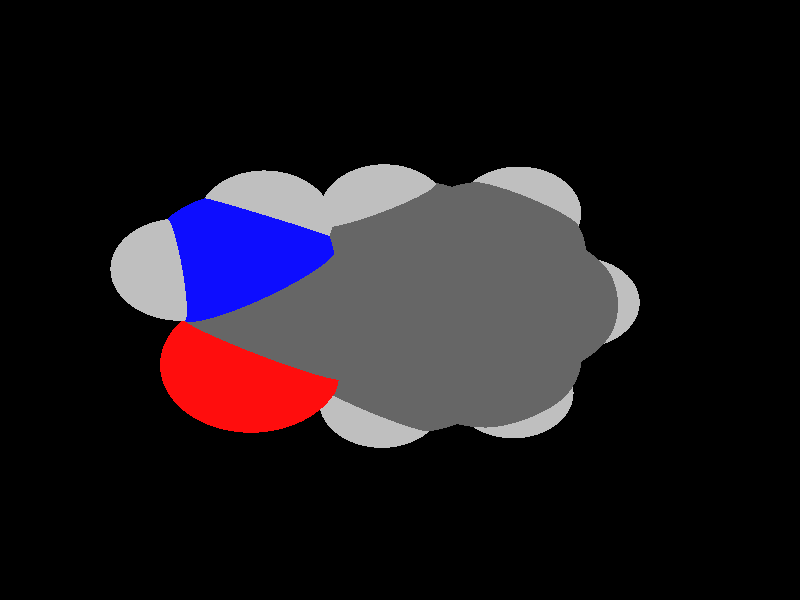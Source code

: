 global_settings {
	ambient_light rgb <0.200000002980232, 0.200000002980232, 0.200000002980232>
	max_trace_level 15
}

background { color rgb <0,0,0> }

camera {
	perspective
	location <-3.08778475145904, 4.7743377451496, 18.5408953543001>
	angle 40
	up <-0.211509530162698, 0.934912327450059, -0.284960801922421>
	right <0.967375099349406, 0.241851752369588, 0.0754529458304023> * 1
	direction <0.139460158500845, -0.259704966948408, -0.955564856162702> }

light_source {
	<21.0310644140985, 47.893367710547, 35.3032510175793>
	color rgb <1, 1, 1>
	fade_distance 86.4793917647436
	fade_power 0
	spotlight
	area_light <20, 0, 0>, <0, 0, 20>, 20, 20
	circular
	orient
	point_at <-21.0310644140985, -47.893367710547, -35.3032510175793>
}

light_source {
	<-36.8500224813343, 14.3168678225043, -31.8943496145613>
	color rgb <0.300000011920929, 0.300000011920929, 0.300000011920929> shadowless
	fade_distance 86.4793917647436
	fade_power 0
	parallel
	point_at <36.8500224813343, -14.3168678225043, 31.8943496145613>
}

#default {
	finish {ambient 0.5 diffuse 1 specular 0.2 roughness .01 metallic 1}
}

union {
cylinder {
	<-0.954868815272301, -0.502461054254728, 0.575676520260687>, 	<-0.478868815272301, -1.01796105425473, 0.580676520260687>, 0.075
	pigment { rgbt <0.400000005960464, 0.400000005960464, 0.400000005960464, 0> }
}
cylinder {
	<-0.795131184727699, -0.355538945745272, 0.516323479739313>, 	<-0.319131184727699, -0.871038945745273, 0.521323479739313>, 0.075
	pigment { rgbt <0.400000005960464, 0.400000005960464, 0.400000005960464, 0> }
}
cylinder {
	<-0.478868815272301, -1.01796105425473, 0.580676520260687>, 	<-0.00286881527230146, -1.53346105425473, 0.585676520260687>, 0.075
	pigment { rgbt <0.400000005960464, 0.400000005960464, 0.400000005960464, 0> }
}
cylinder {
	<-0.319131184727699, -0.871038945745272, 0.521323479739313>, 	<0.156868815272301, -1.38653894574527, 0.526323479739313>, 0.075
	pigment { rgbt <0.400000005960464, 0.400000005960464, 0.400000005960464, 0> }
}
cylinder {
	<-0.875, -0.429, 0.546>, 	<-0.6705, 0.2205, 0.382>, 0.075
	pigment { rgbt <0.400000005960464, 0.400000005960464, 0.400000005960464, 0> }
}
cylinder {
	<-0.6705, 0.2205, 0.382>, 	<-0.466, 0.87, 0.218>, 0.075
	pigment { rgbt <0.400000005960464, 0.400000005960464, 0.400000005960464, 0> }
}
cylinder {
	<-0.875, -0.429, 0.546>, 	<-1.579, -0.607, 0.718>, 0.075
	pigment { rgbt <0.400000005960464, 0.400000005960464, 0.400000005960464, 0> }
}
cylinder {
	<-1.579, -0.607, 0.718>, 	<-2.283, -0.785, 0.89>, 0.075
	pigment { rgbt <0.400000005960464, 0.400000005960464, 0.400000005960464, 0> }
}
cylinder {
	<0.077, -1.46, 0.556>, 	<0.745, -1.329, 0.4005>, 0.075
	pigment { rgbt <0.400000005960464, 0.400000005960464, 0.400000005960464, 0> }
}
cylinder {
	<0.745, -1.329, 0.4005>, 	<1.413, -1.198, 0.245>, 0.075
	pigment { rgbt <0.400000005960464, 0.400000005960464, 0.400000005960464, 0> }
}
cylinder {
	<0.077, -1.46, 0.556>, 	<-0.105259883462788, -2.08139611274561, 0.710737417839213>, 0.075
	pigment { rgbt <0.400000005960464, 0.400000005960464, 0.400000005960464, 0> }
}
cylinder {
	<-0.105259883462788, -2.08139611274561, 0.710737417839213>, 	<-0.221, -2.476, 0.809>, 0.075
	pigment { rgbt <0.75, 0.75, 0.75, 0> }
}
cylinder {
	<1.51871820248281, -1.23388709486458, 0.231142580110897>, 	<1.71721820248281, -0.586387094864584, 0.0686425801108968>, 0.075
	pigment { rgbt <0.400000005960464, 0.400000005960464, 0.400000005960464, 0> }
}
cylinder {
	<1.30728179751719, -1.16211290513542, 0.258857419889103>, 	<1.50578179751718, -0.514612905135416, 0.0963574198891032>, 0.075
	pigment { rgbt <0.400000005960464, 0.400000005960464, 0.400000005960464, 0> }
}
cylinder {
	<1.71721820248281, -0.586387094864584, 0.0686425801108968>, 	<1.91571820248281, 0.0611129051354162, -0.0938574198891032>, 0.075
	pigment { rgbt <0.400000005960464, 0.400000005960464, 0.400000005960464, 0> }
}
cylinder {
	<1.50578179751718, -0.514612905135416, 0.0963574198891032>, 	<1.70428179751719, 0.132887094864584, -0.0661425801108968>, 0.075
	pigment { rgbt <0.400000005960464, 0.400000005960464, 0.400000005960464, 0> }
}
cylinder {
	<1.413, -1.198, 0.245>, 	<1.85776190996832, -1.69231585041872, 0.252341324511169>, 0.075
	pigment { rgbt <0.400000005960464, 0.400000005960464, 0.400000005960464, 0> }
}
cylinder {
	<1.85776190996832, -1.69231585041872, 0.252341324511169>, 	<2.14, -2.006, 0.257>, 0.075
	pigment { rgbt <0.75, 0.75, 0.75, 0> }
}
cylinder {
	<1.81, 0.097, -0.08>, 	<1.3415, 0.613, -0.087>, 0.075
	pigment { rgbt <0.400000005960464, 0.400000005960464, 0.400000005960464, 0> }
}
cylinder {
	<1.3415, 0.613, -0.087>, 	<0.873, 1.129, -0.094>, 0.075
	pigment { rgbt <0.400000005960464, 0.400000005960464, 0.400000005960464, 0> }
}
cylinder {
	<1.81, 0.097, -0.08>, 	<2.44621232789933, 0.221795495087946, -0.22865345738417>, 0.075
	pigment { rgbt <0.400000005960464, 0.400000005960464, 0.400000005960464, 0> }
}
cylinder {
	<2.44621232789933, 0.221795495087946, -0.22865345738417>, 	<2.85, 0.301, -0.323>, 0.075
	pigment { rgbt <0.75, 0.75, 0.75, 0> }
}
cylinder {
	<0.848290147793498, 1.23759516384528, -0.109898540604424>, 	<0.178790147793498, 1.10809516384528, 0.0461014593955764>, 0.075
	pigment { rgbt <0.400000005960464, 0.400000005960464, 0.400000005960464, 0> }
}
cylinder {
	<0.897709852206502, 1.02040483615472, -0.0781014593955764>, 	<0.228209852206502, 0.890904836154724, 0.0778985406044236>, 0.075
	pigment { rgbt <0.400000005960464, 0.400000005960464, 0.400000005960464, 0> }
}
cylinder {
	<0.178790147793498, 1.10809516384528, 0.0461014593955764>, 	<-0.490709852206502, 0.978595163845276, 0.202101459395576>, 0.075
	pigment { rgbt <0.400000005960464, 0.400000005960464, 0.400000005960464, 0> }
}
cylinder {
	<0.228209852206502, 0.890904836154724, 0.0778985406044236>, 	<-0.441290147793498, 0.761404836154724, 0.233898540604424>, 0.075
	pigment { rgbt <0.400000005960464, 0.400000005960464, 0.400000005960464, 0> }
}
cylinder {
	<0.873, 1.129, -0.094>, 	<1.06447070860638, 1.74684477857009, -0.249378785897825>, 0.075
	pigment { rgbt <0.400000005960464, 0.400000005960464, 0.400000005960464, 0> }
}
cylinder {
	<1.06447070860638, 1.74684477857009, -0.249378785897825>, 	<1.186, 2.139, -0.348>, 0.075
	pigment { rgbt <0.75, 0.75, 0.75, 0> }
}
cylinder {
	<-0.466, 0.87, 0.218>, 	<-0.891430195242171, 1.37867984495863, 0.203921015121482>, 0.075
	pigment { rgbt <0.400000005960464, 0.400000005960464, 0.400000005960464, 0> }
}
cylinder {
	<-0.891430195242171, 1.37867984495863, 0.203921015121482>, 	<-1.161, 1.701, 0.195>, 0.075
	pigment { rgbt <0.75, 0.75, 0.75, 0> }
}
cylinder {
	<-2.283, -0.785, 0.89>, 	<-2.76636149564471, -0.282773129525279, 0.888980250009188>, 0.075
	pigment { rgbt <0.400000005960464, 0.400000005960464, 0.400000005960464, 0> }
}
cylinder {
	<-2.76636149564471, -0.282773129525279, 0.888980250009188>, 	<-3.231, 0.2, 0.888>, 0.075
	pigment { rgbt <0.0500000007450581, 0.0500000007450581, 1, 0> }
}
cylinder {
	<-2.38949729782633, -0.751776816587223, 0.904518802967576>, 	<-2.55654683662948, -1.35158906685228, 1.05173120903785>, 0.075
	pigment { rgbt <0.400000005960464, 0.400000005960464, 0.400000005960464, 0> }
}
cylinder {
	<-2.17650270217367, -0.818223183412778, 0.875481197032424>, 	<-2.34355224097682, -1.41803543367784, 1.0226936031027>, 0.075
	pigment { rgbt <0.400000005960464, 0.400000005960464, 0.400000005960464, 0> }
}
cylinder {
	<-2.55654683662948, -1.35158906685228, 1.05173120903785>, 	<-2.70949729782633, -1.90077681658722, 1.18651880296758>, 0.075
	pigment { rgbt <1, 0.0500000007450581, 0.0500000007450581, 0> }
}
cylinder {
	<-2.34355224097682, -1.41803543367784, 1.0226936031027>, 	<-2.49650270217367, -1.96722318341278, 1.15748119703242>, 0.075
	pigment { rgbt <1, 0.0500000007450581, 0.0500000007450581, 0> }
}
cylinder {
	<-3.231, 0.2, 0.888>, 	<-3.13200603215442, 0.788497882468531, 0.756210484524591>, 0.075
	pigment { rgbt <0.0500000007450581, 0.0500000007450581, 1, 0> }
}
cylinder {
	<-3.13200603215442, 0.788497882468531, 0.756210484524591>, 	<-3.068, 1.169, 0.671>, 0.075
	pigment { rgbt <0.75, 0.75, 0.75, 0> }
}
cylinder {
	<-3.231, 0.2, 0.888>, 	<-3.80310149808596, 0.0295222471239095, 1.03239040990929>, 0.075
	pigment { rgbt <0.0500000007450581, 0.0500000007450581, 1, 0> }
}
cylinder {
	<-3.80310149808596, 0.0295222471239095, 1.03239040990929>, 	<-4.174, -0.081, 1.126>, 0.075
	pigment { rgbt <0.75, 0.75, 0.75, 0> }
}
sphere {
	<-0.875, -0.429, 0.546>, 0.4104
	pigment { rgbt <0.400000005960464, 0.400000005960464, 0.400000005960464,0> }
}
sphere {
	<0.077, -1.46, 0.556>, 0.4104
	pigment { rgbt <0.400000005960464, 0.400000005960464, 0.400000005960464,0> }
}
sphere {
	<1.413, -1.198, 0.245>, 0.4104
	pigment { rgbt <0.400000005960464, 0.400000005960464, 0.400000005960464,0> }
}
sphere {
	<1.81, 0.097, -0.08>, 0.4104
	pigment { rgbt <0.400000005960464, 0.400000005960464, 0.400000005960464,0> }
}
sphere {
	<0.873, 1.129, -0.094>, 0.4104
	pigment { rgbt <0.400000005960464, 0.400000005960464, 0.400000005960464,0> }
}
sphere {
	<-0.466, 0.87, 0.218>, 0.4104
	pigment { rgbt <0.400000005960464, 0.400000005960464, 0.400000005960464,0> }
}
sphere {
	<-2.283, -0.785, 0.89>, 0.4104
	pigment { rgbt <0.400000005960464, 0.400000005960464, 0.400000005960464,0> }
}
sphere {
	<-3.231, 0.2, 0.888>, 0.3834
	pigment { rgbt <0.0500000007450581, 0.0500000007450581, 1,0> }
}
sphere {
	<-2.603, -1.934, 1.172>, 0.3564
	pigment { rgbt <1, 0.0500000007450581, 0.0500000007450581,0> }
}
sphere {
	<-0.221, -2.476, 0.809>, 0.1674
	pigment { rgbt <0.75, 0.75, 0.75,0> }
}
sphere {
	<2.14, -2.006, 0.257>, 0.1674
	pigment { rgbt <0.75, 0.75, 0.75,0> }
}
sphere {
	<2.85, 0.301, -0.323>, 0.1674
	pigment { rgbt <0.75, 0.75, 0.75,0> }
}
sphere {
	<1.186, 2.139, -0.348>, 0.1674
	pigment { rgbt <0.75, 0.75, 0.75,0> }
}
sphere {
	<-1.161, 1.701, 0.195>, 0.1674
	pigment { rgbt <0.75, 0.75, 0.75,0> }
}
sphere {
	<-3.068, 1.169, 0.671>, 0.1674
	pigment { rgbt <0.75, 0.75, 0.75,0> }
}
sphere {
	<-4.174, -0.081, 1.126>, 0.1674
	pigment { rgbt <0.75, 0.75, 0.75,0> }
}
}
merge {
}
union {
}
merge {
sphere {
	<-0.875, -0.429, 0.546>, 1.69983
	pigment { rgbt <0, 0, 0,0> }
}
sphere {
	<0.077, -1.46, 0.556>, 1.69983
	pigment { rgbt <0, 0, 0,0> }
}
sphere {
	<1.413, -1.198, 0.245>, 1.69983
	pigment { rgbt <0, 0, 0,0> }
}
sphere {
	<1.81, 0.097, -0.08>, 1.69983
	pigment { rgbt <0, 0, 0,0> }
}
sphere {
	<0.873, 1.129, -0.094>, 1.69983
	pigment { rgbt <0, 0, 0,0> }
}
sphere {
	<-0.466, 0.87, 0.218>, 1.69983
	pigment { rgbt <0, 0, 0,0> }
}
sphere {
	<-2.283, -0.785, 0.89>, 1.69983
	pigment { rgbt <0, 0, 0,0> }
}
sphere {
	<-3.231, 0.2, 0.888>, 1.549845
	pigment { rgbt <0, 0, 0,0> }
}
sphere {
	<-2.603, -1.934, 1.172>, 1.519848
	pigment { rgbt <0, 0, 0,0> }
}
sphere {
	<-0.221, -2.476, 0.809>, 1.09989
	pigment { rgbt <0, 0, 0,0> }
}
sphere {
	<2.14, -2.006, 0.257>, 1.09989
	pigment { rgbt <0, 0, 0,0> }
}
sphere {
	<2.85, 0.301, -0.323>, 1.09989
	pigment { rgbt <0, 0, 0,0> }
}
sphere {
	<1.186, 2.139, -0.348>, 1.09989
	pigment { rgbt <0, 0, 0,0> }
}
sphere {
	<-1.161, 1.701, 0.195>, 1.09989
	pigment { rgbt <0, 0, 0,0> }
}
sphere {
	<-3.068, 1.169, 0.671>, 1.09989
	pigment { rgbt <0, 0, 0,0> }
}
sphere {
	<-4.174, -0.081, 1.126>, 1.09989
	pigment { rgbt <0, 0, 0,0> }
}
sphere {
	<-0.875, -0.429, 0.546>, 1.7
	pigment { rgbt <0.400000005960464, 0.400000005960464, 0.400000005960464,0.350000023841858> }
}
sphere {
	<0.077, -1.46, 0.556>, 1.7
	pigment { rgbt <0.400000005960464, 0.400000005960464, 0.400000005960464,0.350000023841858> }
}
sphere {
	<1.413, -1.198, 0.245>, 1.7
	pigment { rgbt <0.400000005960464, 0.400000005960464, 0.400000005960464,0.350000023841858> }
}
sphere {
	<1.81, 0.097, -0.08>, 1.7
	pigment { rgbt <0.400000005960464, 0.400000005960464, 0.400000005960464,0.350000023841858> }
}
sphere {
	<0.873, 1.129, -0.094>, 1.7
	pigment { rgbt <0.400000005960464, 0.400000005960464, 0.400000005960464,0.350000023841858> }
}
sphere {
	<-0.466, 0.87, 0.218>, 1.7
	pigment { rgbt <0.400000005960464, 0.400000005960464, 0.400000005960464,0.350000023841858> }
}
sphere {
	<-2.283, -0.785, 0.89>, 1.7
	pigment { rgbt <0.400000005960464, 0.400000005960464, 0.400000005960464,0.350000023841858> }
}
sphere {
	<-3.231, 0.2, 0.888>, 1.55
	pigment { rgbt <0.0500000007450581, 0.0500000007450581, 1,0.350000023841858> }
}
sphere {
	<-2.603, -1.934, 1.172>, 1.52
	pigment { rgbt <1, 0.0500000007450581, 0.0500000007450581,0.350000023841858> }
}
sphere {
	<-0.221, -2.476, 0.809>, 1.1
	pigment { rgbt <0.75, 0.75, 0.75,0.350000023841858> }
}
sphere {
	<2.14, -2.006, 0.257>, 1.1
	pigment { rgbt <0.75, 0.75, 0.75,0.350000023841858> }
}
sphere {
	<2.85, 0.301, -0.323>, 1.1
	pigment { rgbt <0.75, 0.75, 0.75,0.350000023841858> }
}
sphere {
	<1.186, 2.139, -0.348>, 1.1
	pigment { rgbt <0.75, 0.75, 0.75,0.350000023841858> }
}
sphere {
	<-1.161, 1.701, 0.195>, 1.1
	pigment { rgbt <0.75, 0.75, 0.75,0.350000023841858> }
}
sphere {
	<-3.068, 1.169, 0.671>, 1.1
	pigment { rgbt <0.75, 0.75, 0.75,0.350000023841858> }
}
sphere {
	<-4.174, -0.081, 1.126>, 1.1
	pigment { rgbt <0.75, 0.75, 0.75,0.350000023841858> }
}
}
